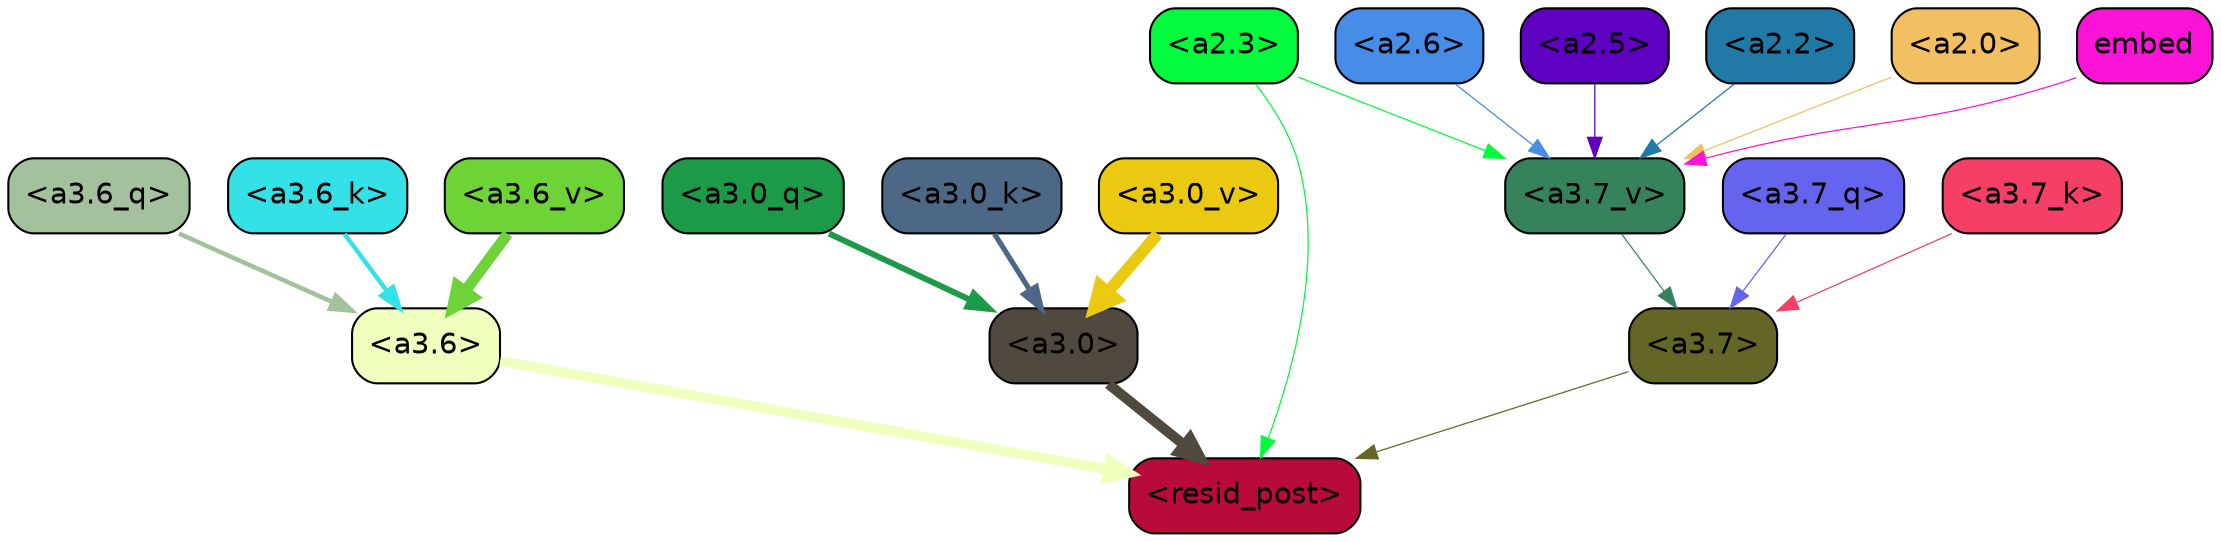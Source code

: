 strict digraph "" {
	graph [bgcolor=transparent,
		layout=dot,
		overlap=false,
		splines=true
	];
	"<a3.7>"	[color=black,
		fillcolor="#636625",
		fontname=Helvetica,
		shape=box,
		style="filled, rounded"];
	"<resid_post>"	[color=black,
		fillcolor="#b90b3b",
		fontname=Helvetica,
		shape=box,
		style="filled, rounded"];
	"<a3.7>" -> "<resid_post>"	[color="#636625",
		penwidth=0.6];
	"<a3.6>"	[color=black,
		fillcolor="#efffbd",
		fontname=Helvetica,
		shape=box,
		style="filled, rounded"];
	"<a3.6>" -> "<resid_post>"	[color="#efffbd",
		penwidth=4.746312499046326];
	"<a3.0>"	[color=black,
		fillcolor="#4f4940",
		fontname=Helvetica,
		shape=box,
		style="filled, rounded"];
	"<a3.0>" -> "<resid_post>"	[color="#4f4940",
		penwidth=4.896343111991882];
	"<a2.3>"	[color=black,
		fillcolor="#02fa3c",
		fontname=Helvetica,
		shape=box,
		style="filled, rounded"];
	"<a2.3>" -> "<resid_post>"	[color="#02fa3c",
		penwidth=0.6];
	"<a3.7_v>"	[color=black,
		fillcolor="#36825c",
		fontname=Helvetica,
		shape=box,
		style="filled, rounded"];
	"<a2.3>" -> "<a3.7_v>"	[color="#02fa3c",
		penwidth=0.6];
	"<a3.7_q>"	[color=black,
		fillcolor="#6564ee",
		fontname=Helvetica,
		shape=box,
		style="filled, rounded"];
	"<a3.7_q>" -> "<a3.7>"	[color="#6564ee",
		penwidth=0.6];
	"<a3.6_q>"	[color=black,
		fillcolor="#a3c19c",
		fontname=Helvetica,
		shape=box,
		style="filled, rounded"];
	"<a3.6_q>" -> "<a3.6>"	[color="#a3c19c",
		penwidth=2.160832464694977];
	"<a3.0_q>"	[color=black,
		fillcolor="#1d9a48",
		fontname=Helvetica,
		shape=box,
		style="filled, rounded"];
	"<a3.0_q>" -> "<a3.0>"	[color="#1d9a48",
		penwidth=2.870753765106201];
	"<a3.7_k>"	[color=black,
		fillcolor="#f53f67",
		fontname=Helvetica,
		shape=box,
		style="filled, rounded"];
	"<a3.7_k>" -> "<a3.7>"	[color="#f53f67",
		penwidth=0.6];
	"<a3.6_k>"	[color=black,
		fillcolor="#34e1e7",
		fontname=Helvetica,
		shape=box,
		style="filled, rounded"];
	"<a3.6_k>" -> "<a3.6>"	[color="#34e1e7",
		penwidth=2.13908451795578];
	"<a3.0_k>"	[color=black,
		fillcolor="#4d6887",
		fontname=Helvetica,
		shape=box,
		style="filled, rounded"];
	"<a3.0_k>" -> "<a3.0>"	[color="#4d6887",
		penwidth=2.520303964614868];
	"<a3.7_v>" -> "<a3.7>"	[color="#36825c",
		penwidth=0.6];
	"<a3.6_v>"	[color=black,
		fillcolor="#6ed336",
		fontname=Helvetica,
		shape=box,
		style="filled, rounded"];
	"<a3.6_v>" -> "<a3.6>"	[color="#6ed336",
		penwidth=5.297133803367615];
	"<a3.0_v>"	[color=black,
		fillcolor="#ecc911",
		fontname=Helvetica,
		shape=box,
		style="filled, rounded"];
	"<a3.0_v>" -> "<a3.0>"	[color="#ecc911",
		penwidth=5.680712580680847];
	"<a2.6>"	[color=black,
		fillcolor="#478ce7",
		fontname=Helvetica,
		shape=box,
		style="filled, rounded"];
	"<a2.6>" -> "<a3.7_v>"	[color="#478ce7",
		penwidth=0.6];
	"<a2.5>"	[color=black,
		fillcolor="#5f01c0",
		fontname=Helvetica,
		shape=box,
		style="filled, rounded"];
	"<a2.5>" -> "<a3.7_v>"	[color="#5f01c0",
		penwidth=0.6];
	"<a2.2>"	[color=black,
		fillcolor="#2079a6",
		fontname=Helvetica,
		shape=box,
		style="filled, rounded"];
	"<a2.2>" -> "<a3.7_v>"	[color="#2079a6",
		penwidth=0.6];
	"<a2.0>"	[color=black,
		fillcolor="#f2bf62",
		fontname=Helvetica,
		shape=box,
		style="filled, rounded"];
	"<a2.0>" -> "<a3.7_v>"	[color="#f2bf62",
		penwidth=0.6];
	embed	[color=black,
		fillcolor="#fc13d8",
		fontname=Helvetica,
		shape=box,
		style="filled, rounded"];
	embed -> "<a3.7_v>"	[color="#fc13d8",
		penwidth=0.6];
}
